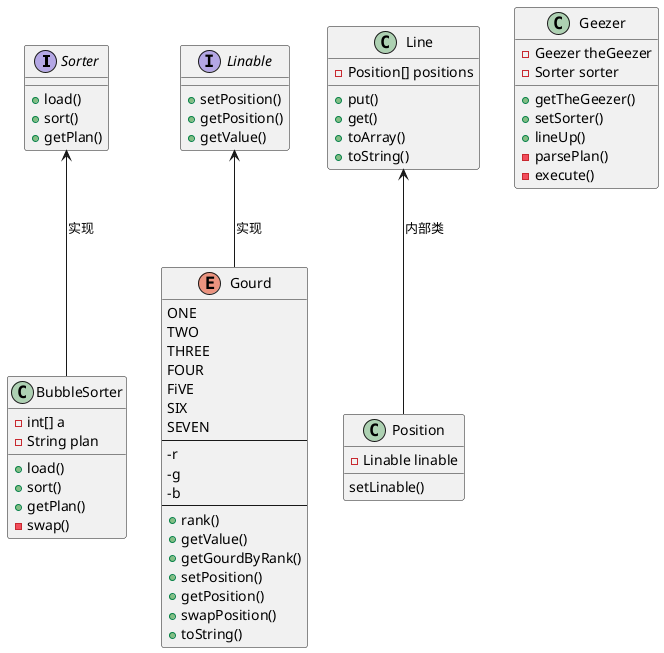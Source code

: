 @startuml

interface Sorter{
    +load()
    +sort()
    +getPlan()
}

class BubbleSorter{
    -int[] a
    -String plan
    +load()
    +sort()
    +getPlan()
    -swap()
}

Sorter <-- BubbleSorter :实现


interface Linable{
    +setPosition()
    +getPosition()
    +getValue()
}

enum Gourd{
    ONE 
    TWO 
    THREE 
    FOUR 
    FiVE 
    SIX 
    SEVEN 
    --
    -r 
    -g 
    -b 
    --
    +rank()
    +getValue()
    +getGourdByRank()
    +setPosition()
    +getPosition()
    +swapPosition()
    +toString()
}

Linable <-- Gourd :实现


class Position{
    -Linable linable 
    setLinable()
}

class Line{
    -Position[] positions 
    +put()
    +get()
    +toArray()
    +toString()
}

Line <-- Position :内部类

class Geezer{
    -Geezer theGeezer
    -Sorter sorter 
    +getTheGeezer() 
    +setSorter()
    +lineUp()
    -parsePlan()
    -execute()
}

@enduml